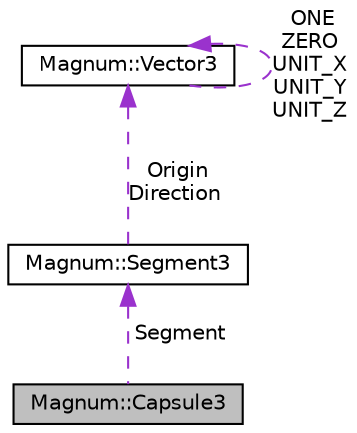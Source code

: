 digraph "Magnum::Capsule3"
{
  edge [fontname="Helvetica",fontsize="10",labelfontname="Helvetica",labelfontsize="10"];
  node [fontname="Helvetica",fontsize="10",shape=record];
  Node1 [label="Magnum::Capsule3",height=0.2,width=0.4,color="black", fillcolor="grey75", style="filled", fontcolor="black"];
  Node2 -> Node1 [dir="back",color="darkorchid3",fontsize="10",style="dashed",label=" Segment" ,fontname="Helvetica"];
  Node2 [label="Magnum::Segment3",height=0.2,width=0.4,color="black", fillcolor="white", style="filled",URL="$class_magnum_1_1_segment3.html"];
  Node3 -> Node2 [dir="back",color="darkorchid3",fontsize="10",style="dashed",label=" Origin\nDirection" ,fontname="Helvetica"];
  Node3 [label="Magnum::Vector3",height=0.2,width=0.4,color="black", fillcolor="white", style="filled",URL="$class_magnum_1_1_vector3.html"];
  Node3 -> Node3 [dir="back",color="darkorchid3",fontsize="10",style="dashed",label=" ONE\nZERO\nUNIT_X\nUNIT_Y\nUNIT_Z" ,fontname="Helvetica"];
}
